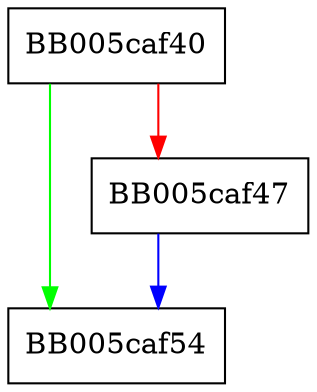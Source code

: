 digraph evp_keymgmt_has_load {
  node [shape="box"];
  graph [splines=ortho];
  BB005caf40 -> BB005caf54 [color="green"];
  BB005caf40 -> BB005caf47 [color="red"];
  BB005caf47 -> BB005caf54 [color="blue"];
}